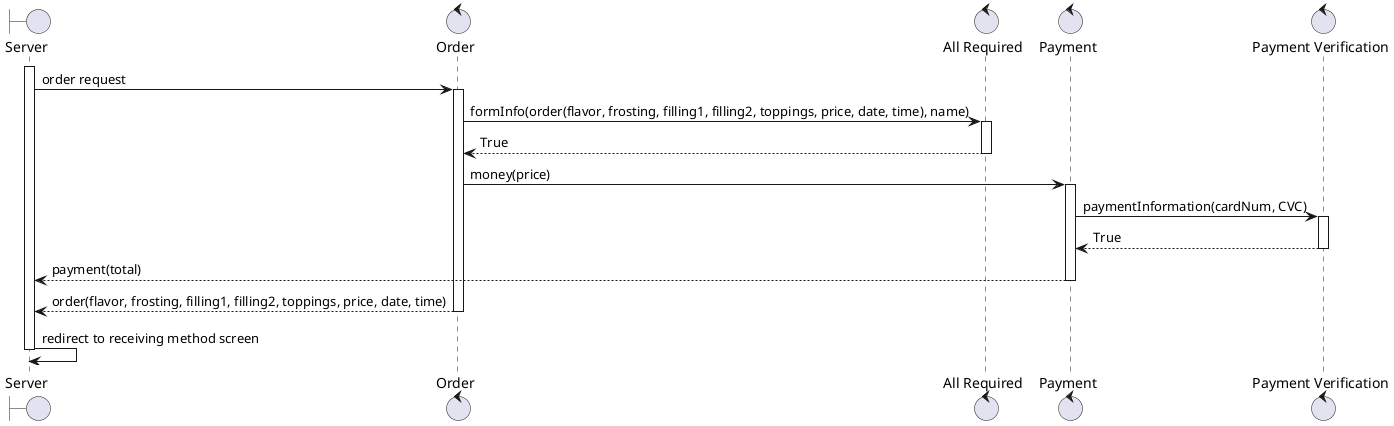 @startuml processO

boundary "Server" as system
control "Order" as ord
control "All Required" as require
control "Payment" as pay
control "Payment Verification" as pver

activate system
system -> ord: order request
activate ord
ord -> require : formInfo(order(flavor, frosting, filling1, filling2, toppings, price, date, time), name)
activate require
require --> ord: True
deactivate require
ord -> pay: money(price)
activate pay
pay -> pver : paymentInformation(cardNum, CVC)
activate pver
pver --> pay : True
deactivate pver
pay --> system: payment(total)
deactivate pay
ord --> system: order(flavor, frosting, filling1, filling2, toppings, price, date, time)
deactivate ord
system -> system: redirect to receiving method screen
deactivate system
@enduml